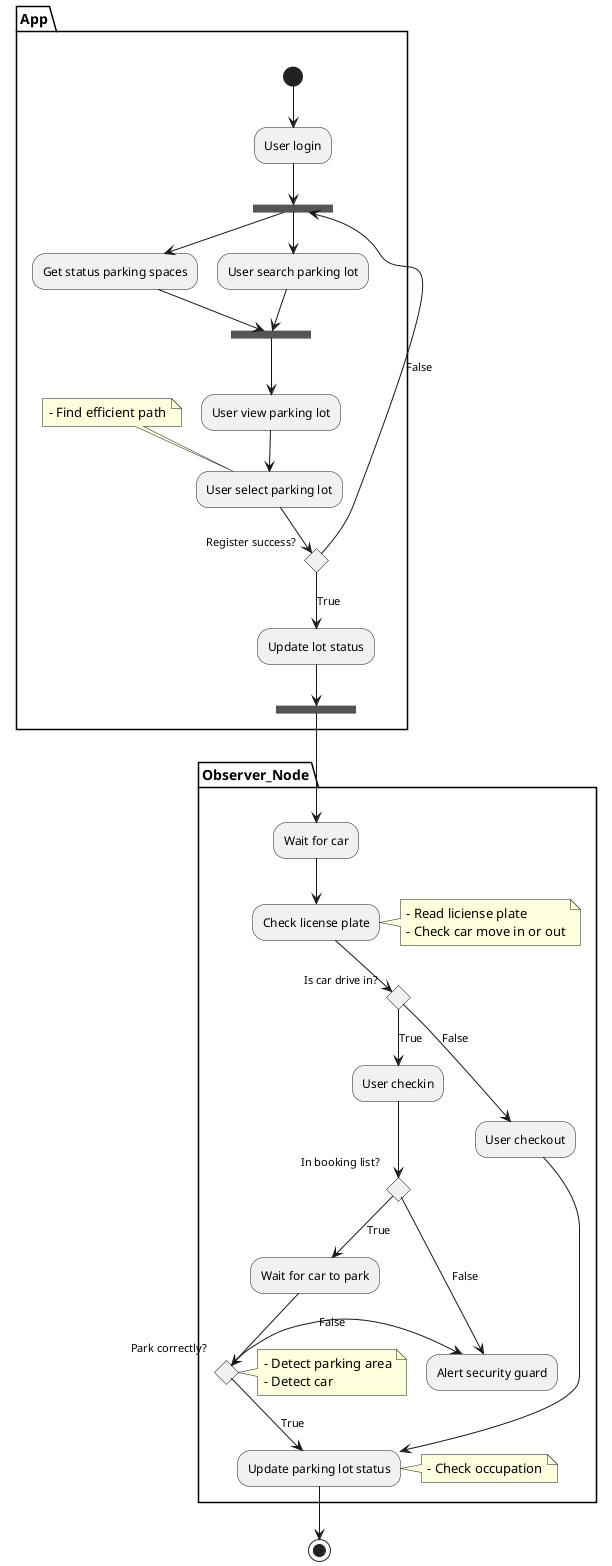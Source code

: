 @startuml test
partition App {
(*) --> "User login"
--> ===BEFORE_CHOOSE_PARKING_LOT===
--> "Get status parking spaces"
--> ===BEFORE_CONFIRM===

===BEFORE_CHOOSE_PARKING_LOT=== --> "User search parking lot"
--> ===BEFORE_CONFIRM===
--> "User view parking lot"
--> "User select parking lot"
    note top
        - Find efficient path
    end note
if "Register success?"then
    -->[True] "Update lot status"
else
    -->[False]===BEFORE_CHOOSE_PARKING_LOT===
endif
"Update lot status"--> ===WAIT_FOR_CAR===
}

partition Observer_Node {
    ===WAIT_FOR_CAR===-->"Wait for car"
    --> "Check license plate"
        note right
            - Read liciense plate
            - Check car move in or out
        end note
    if "Is car drive in?" then
        -->[True] "User checkin"
            if "In booking list?" then
                -->[True] "Wait for car to park"
                    if "Park correctly?" then
                    note left
                    - Detect parking area
                    - Detect car
                    end note
                        -->[True]"Update parking lot status"
                    else
                        -right->[False] "Alert security guard"
                    endif
            else
                -->[False] "Alert security guard"
            endif
    else
        -->[False] "User checkout"
    endif
    --> "Update parking lot status"
        note right
            - Check occupation
        end note
}

-->(*)
@enduml

